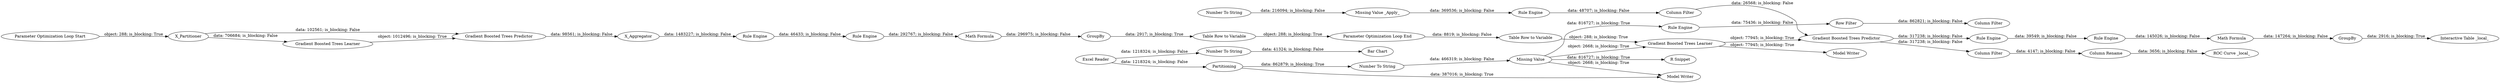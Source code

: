 digraph {
	"-6789904260623489206_27" [label=X_Partitioner]
	"-6743292944039638741_70" [label="Column Rename"]
	"-7623104752686629943_176" [label="Number To String"]
	"6184451811328789564_52" [label="Math Formula"]
	"8258348158219433592_70" [label="R Snippet"]
	"-6789904260623489206_52" [label="Math Formula"]
	"-6789904260623489206_122" [label="Parameter Optimization Loop Start"]
	"8258348158219433592_67" [label="Number To String"]
	"6184451811328789564_30" [label=GroupBy]
	"-3529944831446432859_37" [label="Gradient Boosted Trees Learner"]
	"8351387271573982220_177" [label="Bar Chart"]
	"4193985387501221935_2" [label=Partitioning]
	"8258348158219433592_64" [label="Rule Engine"]
	"8258348158219433592_65" [label="Row Filter"]
	"-6789904260623489206_38" [label="Gradient Boosted Trees Predictor"]
	"4193985387501221935_116" [label="Gradient Boosted Trees Predictor"]
	"-3529944831446432859_166" [label="Table Row to Variable"]
	"-6789904260623489206_28" [label=X_Aggregator]
	"8351387271573982220_178" [label="Number To String"]
	"-6789904260623489206_24" [label="Parameter Optimization Loop End"]
	"6184451811328789564_121" [label="Rule Engine"]
	"-7623104752686629943_177" [label="Missing Value _Apply_"]
	"-6789904260623489206_99" [label="Table Row to Variable"]
	"6184451811328789564_29" [label="Rule Engine"]
	"-6789904260623489206_37" [label="Gradient Boosted Trees Learner"]
	"4193985387501221935_1" [label="Excel Reader"]
	"-7623104752686629943_181" [label="Model Writer"]
	"4193985387501221935_175" [label="Model Writer"]
	"8258348158219433592_68" [label="Missing Value"]
	"-6743292944039638741_66" [label="Column Filter"]
	"8258348158219433592_66" [label="Column Filter"]
	"-7623104752686629943_68" [label="Column Filter"]
	"4193985387501221935_132" [label="Interactive Table _local_"]
	"-6789904260623489206_29" [label="Rule Engine"]
	"-7623104752686629943_67" [label="Rule Engine"]
	"-6789904260623489206_30" [label=GroupBy]
	"4193985387501221935_74" [label="ROC Curve _local_"]
	"-6789904260623489206_121" [label="Rule Engine"]
	"-7623104752686629943_176" -> "-7623104752686629943_177" [label="data: 216094; is_blocking: False"]
	"4193985387501221935_2" -> "-7623104752686629943_181" [label="data: 387016; is_blocking: True"]
	"-3529944831446432859_37" -> "4193985387501221935_175" [label="object: 77945; is_blocking: True"]
	"-3529944831446432859_166" -> "-3529944831446432859_37" [label="object: 288; is_blocking: True"]
	"-6789904260623489206_28" -> "-6789904260623489206_29" [label="data: 1483227; is_blocking: False"]
	"8258348158219433592_68" -> "-3529944831446432859_37" [label="object: 2668; is_blocking: True"]
	"-6789904260623489206_27" -> "-6789904260623489206_37" [label="data: 706684; is_blocking: False"]
	"8351387271573982220_178" -> "8351387271573982220_177" [label="data: 41324; is_blocking: False"]
	"-6743292944039638741_66" -> "-6743292944039638741_70" [label="data: 4147; is_blocking: False"]
	"8258348158219433592_68" -> "8258348158219433592_64" [label="data: 816727; is_blocking: True"]
	"6184451811328789564_30" -> "4193985387501221935_132" [label="data: 2916; is_blocking: True"]
	"-6789904260623489206_52" -> "-6789904260623489206_30" [label="data: 296975; is_blocking: False"]
	"8258348158219433592_67" -> "8258348158219433592_68" [label="data: 466319; is_blocking: False"]
	"-6789904260623489206_24" -> "-3529944831446432859_166" [label="data: 8819; is_blocking: False"]
	"-6743292944039638741_70" -> "4193985387501221935_74" [label="data: 3656; is_blocking: False"]
	"8258348158219433592_65" -> "8258348158219433592_66" [label="data: 862821; is_blocking: False"]
	"-6789904260623489206_99" -> "-6789904260623489206_24" [label="object: 288; is_blocking: True"]
	"6184451811328789564_29" -> "6184451811328789564_121" [label="data: 39549; is_blocking: False"]
	"-3529944831446432859_37" -> "4193985387501221935_116" [label="object: 77945; is_blocking: True"]
	"4193985387501221935_1" -> "8351387271573982220_178" [label="data: 1218324; is_blocking: False"]
	"-6789904260623489206_37" -> "-6789904260623489206_38" [label="object: 1012496; is_blocking: True"]
	"4193985387501221935_116" -> "6184451811328789564_29" [label="data: 317238; is_blocking: False"]
	"-7623104752686629943_67" -> "-7623104752686629943_68" [label="data: 48707; is_blocking: False"]
	"-7623104752686629943_68" -> "4193985387501221935_116" [label="data: 26568; is_blocking: False"]
	"-6789904260623489206_27" -> "-6789904260623489206_38" [label="data: 102561; is_blocking: False"]
	"-6789904260623489206_38" -> "-6789904260623489206_28" [label="data: 98561; is_blocking: False"]
	"-6789904260623489206_29" -> "-6789904260623489206_121" [label="data: 46433; is_blocking: False"]
	"8258348158219433592_68" -> "-7623104752686629943_181" [label="object: 2668; is_blocking: True"]
	"-6789904260623489206_30" -> "-6789904260623489206_99" [label="data: 2917; is_blocking: True"]
	"4193985387501221935_116" -> "-6743292944039638741_66" [label="data: 317238; is_blocking: False"]
	"6184451811328789564_52" -> "6184451811328789564_30" [label="data: 147264; is_blocking: False"]
	"-6789904260623489206_121" -> "-6789904260623489206_52" [label="data: 292767; is_blocking: False"]
	"-6789904260623489206_122" -> "-6789904260623489206_27" [label="object: 288; is_blocking: True"]
	"-7623104752686629943_177" -> "-7623104752686629943_67" [label="data: 369536; is_blocking: False"]
	"4193985387501221935_1" -> "4193985387501221935_2" [label="data: 1218324; is_blocking: False"]
	"6184451811328789564_121" -> "6184451811328789564_52" [label="data: 145026; is_blocking: False"]
	"8258348158219433592_68" -> "8258348158219433592_70" [label="data: 816727; is_blocking: True"]
	"8258348158219433592_64" -> "8258348158219433592_65" [label="data: 75436; is_blocking: False"]
	"4193985387501221935_2" -> "8258348158219433592_67" [label="data: 862879; is_blocking: True"]
	rankdir=LR
}
